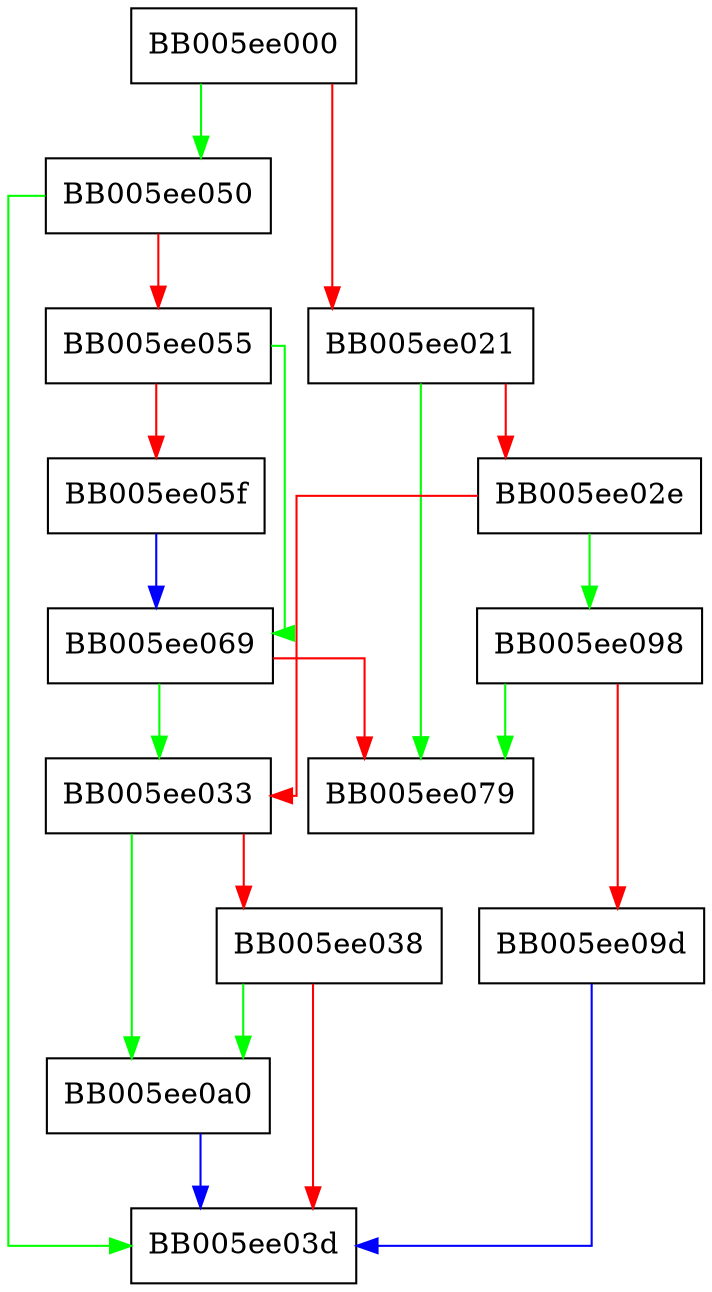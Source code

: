 digraph CRYPTO_zalloc {
  node [shape="box"];
  graph [splines=ortho];
  BB005ee000 -> BB005ee050 [color="green"];
  BB005ee000 -> BB005ee021 [color="red"];
  BB005ee021 -> BB005ee079 [color="green"];
  BB005ee021 -> BB005ee02e [color="red"];
  BB005ee02e -> BB005ee098 [color="green"];
  BB005ee02e -> BB005ee033 [color="red"];
  BB005ee033 -> BB005ee0a0 [color="green"];
  BB005ee033 -> BB005ee038 [color="red"];
  BB005ee038 -> BB005ee0a0 [color="green"];
  BB005ee038 -> BB005ee03d [color="red"];
  BB005ee050 -> BB005ee03d [color="green"];
  BB005ee050 -> BB005ee055 [color="red"];
  BB005ee055 -> BB005ee069 [color="green"];
  BB005ee055 -> BB005ee05f [color="red"];
  BB005ee05f -> BB005ee069 [color="blue"];
  BB005ee069 -> BB005ee033 [color="green"];
  BB005ee069 -> BB005ee079 [color="red"];
  BB005ee098 -> BB005ee079 [color="green"];
  BB005ee098 -> BB005ee09d [color="red"];
  BB005ee09d -> BB005ee03d [color="blue"];
  BB005ee0a0 -> BB005ee03d [color="blue"];
}